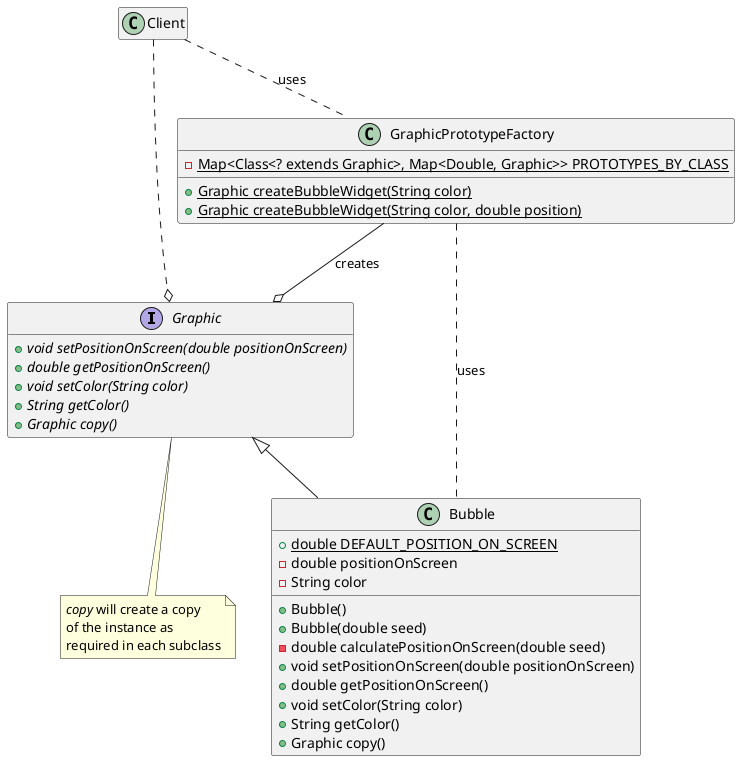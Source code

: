 @startuml

interface Graphic {
    + {abstract} void setPositionOnScreen(double positionOnScreen)
    + {abstract} double getPositionOnScreen()
    + {abstract} void setColor(String color)
    + {abstract} String getColor()
    + {abstract} Graphic copy()
}
note bottom of Graphic : <i>copy</i> will create a copy\nof the instance as\nrequired in each subclass

class Bubble extends Graphic {
    + {static} double DEFAULT_POSITION_ON_SCREEN
    - double positionOnScreen
    - String color

    + Bubble()
    + Bubble(double seed)
    - double calculatePositionOnScreen(double seed)
    + void setPositionOnScreen(double positionOnScreen)
    + double getPositionOnScreen()
    + void setColor(String color)
    + String getColor()
    + Graphic copy()
}

class GraphicPrototypeFactory {
    - {static} Map<Class<? extends Graphic>, Map<Double, Graphic>> PROTOTYPES_BY_CLASS

    + {static} Graphic createBubbleWidget(String color)
    + {static} Graphic createBubbleWidget(String color, double position)
}

GraphicPrototypeFactory --o Graphic : creates
GraphicPrototypeFactory .. Bubble : uses

class Client

Client ..o Graphic
Client .. GraphicPrototypeFactory : uses

hide empty members
@enduml

